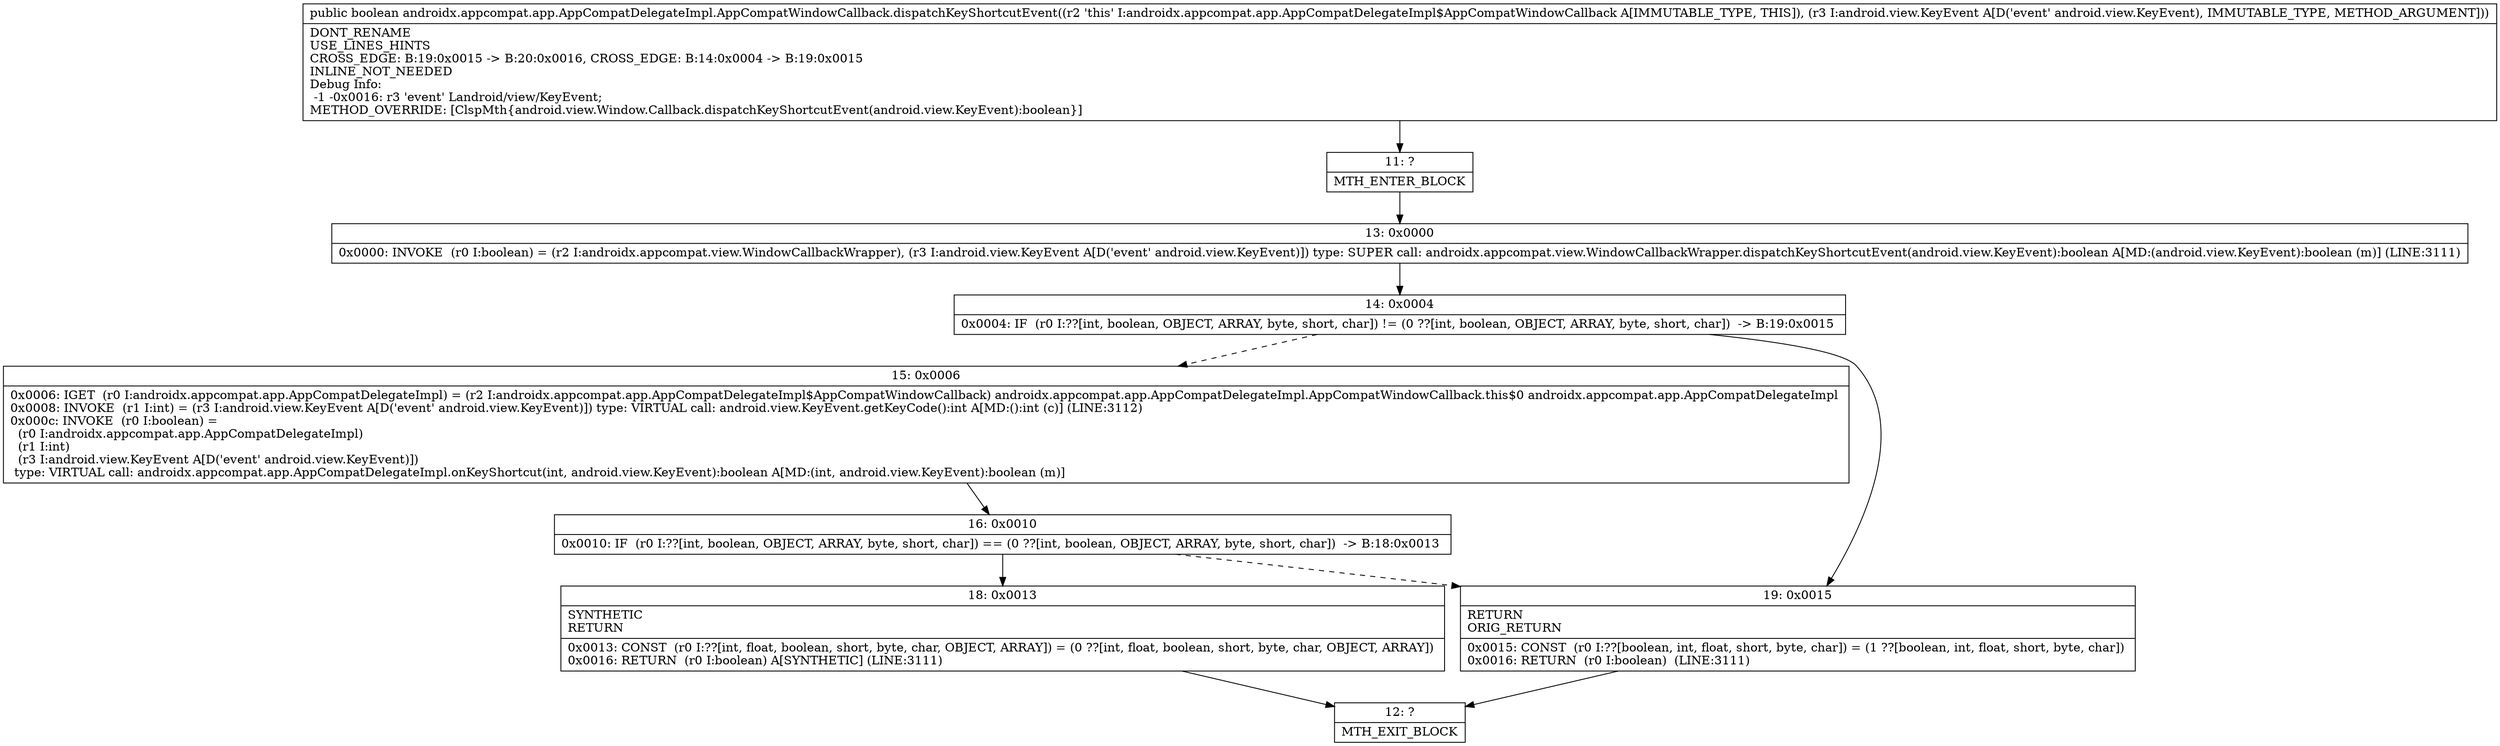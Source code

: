 digraph "CFG forandroidx.appcompat.app.AppCompatDelegateImpl.AppCompatWindowCallback.dispatchKeyShortcutEvent(Landroid\/view\/KeyEvent;)Z" {
Node_11 [shape=record,label="{11\:\ ?|MTH_ENTER_BLOCK\l}"];
Node_13 [shape=record,label="{13\:\ 0x0000|0x0000: INVOKE  (r0 I:boolean) = (r2 I:androidx.appcompat.view.WindowCallbackWrapper), (r3 I:android.view.KeyEvent A[D('event' android.view.KeyEvent)]) type: SUPER call: androidx.appcompat.view.WindowCallbackWrapper.dispatchKeyShortcutEvent(android.view.KeyEvent):boolean A[MD:(android.view.KeyEvent):boolean (m)] (LINE:3111)\l}"];
Node_14 [shape=record,label="{14\:\ 0x0004|0x0004: IF  (r0 I:??[int, boolean, OBJECT, ARRAY, byte, short, char]) != (0 ??[int, boolean, OBJECT, ARRAY, byte, short, char])  \-\> B:19:0x0015 \l}"];
Node_15 [shape=record,label="{15\:\ 0x0006|0x0006: IGET  (r0 I:androidx.appcompat.app.AppCompatDelegateImpl) = (r2 I:androidx.appcompat.app.AppCompatDelegateImpl$AppCompatWindowCallback) androidx.appcompat.app.AppCompatDelegateImpl.AppCompatWindowCallback.this$0 androidx.appcompat.app.AppCompatDelegateImpl \l0x0008: INVOKE  (r1 I:int) = (r3 I:android.view.KeyEvent A[D('event' android.view.KeyEvent)]) type: VIRTUAL call: android.view.KeyEvent.getKeyCode():int A[MD:():int (c)] (LINE:3112)\l0x000c: INVOKE  (r0 I:boolean) = \l  (r0 I:androidx.appcompat.app.AppCompatDelegateImpl)\l  (r1 I:int)\l  (r3 I:android.view.KeyEvent A[D('event' android.view.KeyEvent)])\l type: VIRTUAL call: androidx.appcompat.app.AppCompatDelegateImpl.onKeyShortcut(int, android.view.KeyEvent):boolean A[MD:(int, android.view.KeyEvent):boolean (m)]\l}"];
Node_16 [shape=record,label="{16\:\ 0x0010|0x0010: IF  (r0 I:??[int, boolean, OBJECT, ARRAY, byte, short, char]) == (0 ??[int, boolean, OBJECT, ARRAY, byte, short, char])  \-\> B:18:0x0013 \l}"];
Node_18 [shape=record,label="{18\:\ 0x0013|SYNTHETIC\lRETURN\l|0x0013: CONST  (r0 I:??[int, float, boolean, short, byte, char, OBJECT, ARRAY]) = (0 ??[int, float, boolean, short, byte, char, OBJECT, ARRAY]) \l0x0016: RETURN  (r0 I:boolean) A[SYNTHETIC] (LINE:3111)\l}"];
Node_12 [shape=record,label="{12\:\ ?|MTH_EXIT_BLOCK\l}"];
Node_19 [shape=record,label="{19\:\ 0x0015|RETURN\lORIG_RETURN\l|0x0015: CONST  (r0 I:??[boolean, int, float, short, byte, char]) = (1 ??[boolean, int, float, short, byte, char]) \l0x0016: RETURN  (r0 I:boolean)  (LINE:3111)\l}"];
MethodNode[shape=record,label="{public boolean androidx.appcompat.app.AppCompatDelegateImpl.AppCompatWindowCallback.dispatchKeyShortcutEvent((r2 'this' I:androidx.appcompat.app.AppCompatDelegateImpl$AppCompatWindowCallback A[IMMUTABLE_TYPE, THIS]), (r3 I:android.view.KeyEvent A[D('event' android.view.KeyEvent), IMMUTABLE_TYPE, METHOD_ARGUMENT]))  | DONT_RENAME\lUSE_LINES_HINTS\lCROSS_EDGE: B:19:0x0015 \-\> B:20:0x0016, CROSS_EDGE: B:14:0x0004 \-\> B:19:0x0015\lINLINE_NOT_NEEDED\lDebug Info:\l  \-1 \-0x0016: r3 'event' Landroid\/view\/KeyEvent;\lMETHOD_OVERRIDE: [ClspMth\{android.view.Window.Callback.dispatchKeyShortcutEvent(android.view.KeyEvent):boolean\}]\l}"];
MethodNode -> Node_11;Node_11 -> Node_13;
Node_13 -> Node_14;
Node_14 -> Node_15[style=dashed];
Node_14 -> Node_19;
Node_15 -> Node_16;
Node_16 -> Node_18;
Node_16 -> Node_19[style=dashed];
Node_18 -> Node_12;
Node_19 -> Node_12;
}

